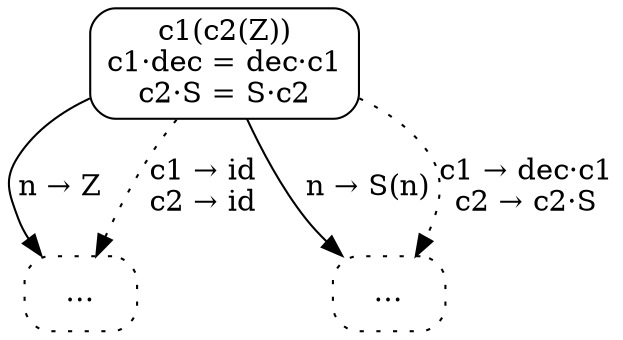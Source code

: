 digraph {
  node [shape=box, style=rounded];

  G1 [label="c1(c2(Z))\nc1·dec = dec·c1\nc2·S = S·c2"];

  C1 [label="…", style="rounded,dotted"];
  G1 -> C1 [label="n → Z"];
  G1 -> C1 [label="c1 → id\nc2 → id", style=dotted];

  C2 [label="…", style="rounded,dotted"];
  G1 -> C2 [label="n → S(n)"];
  G1 -> C2 [label="c1 → dec·c1\nc2 → c2·S", style=dotted];
}
